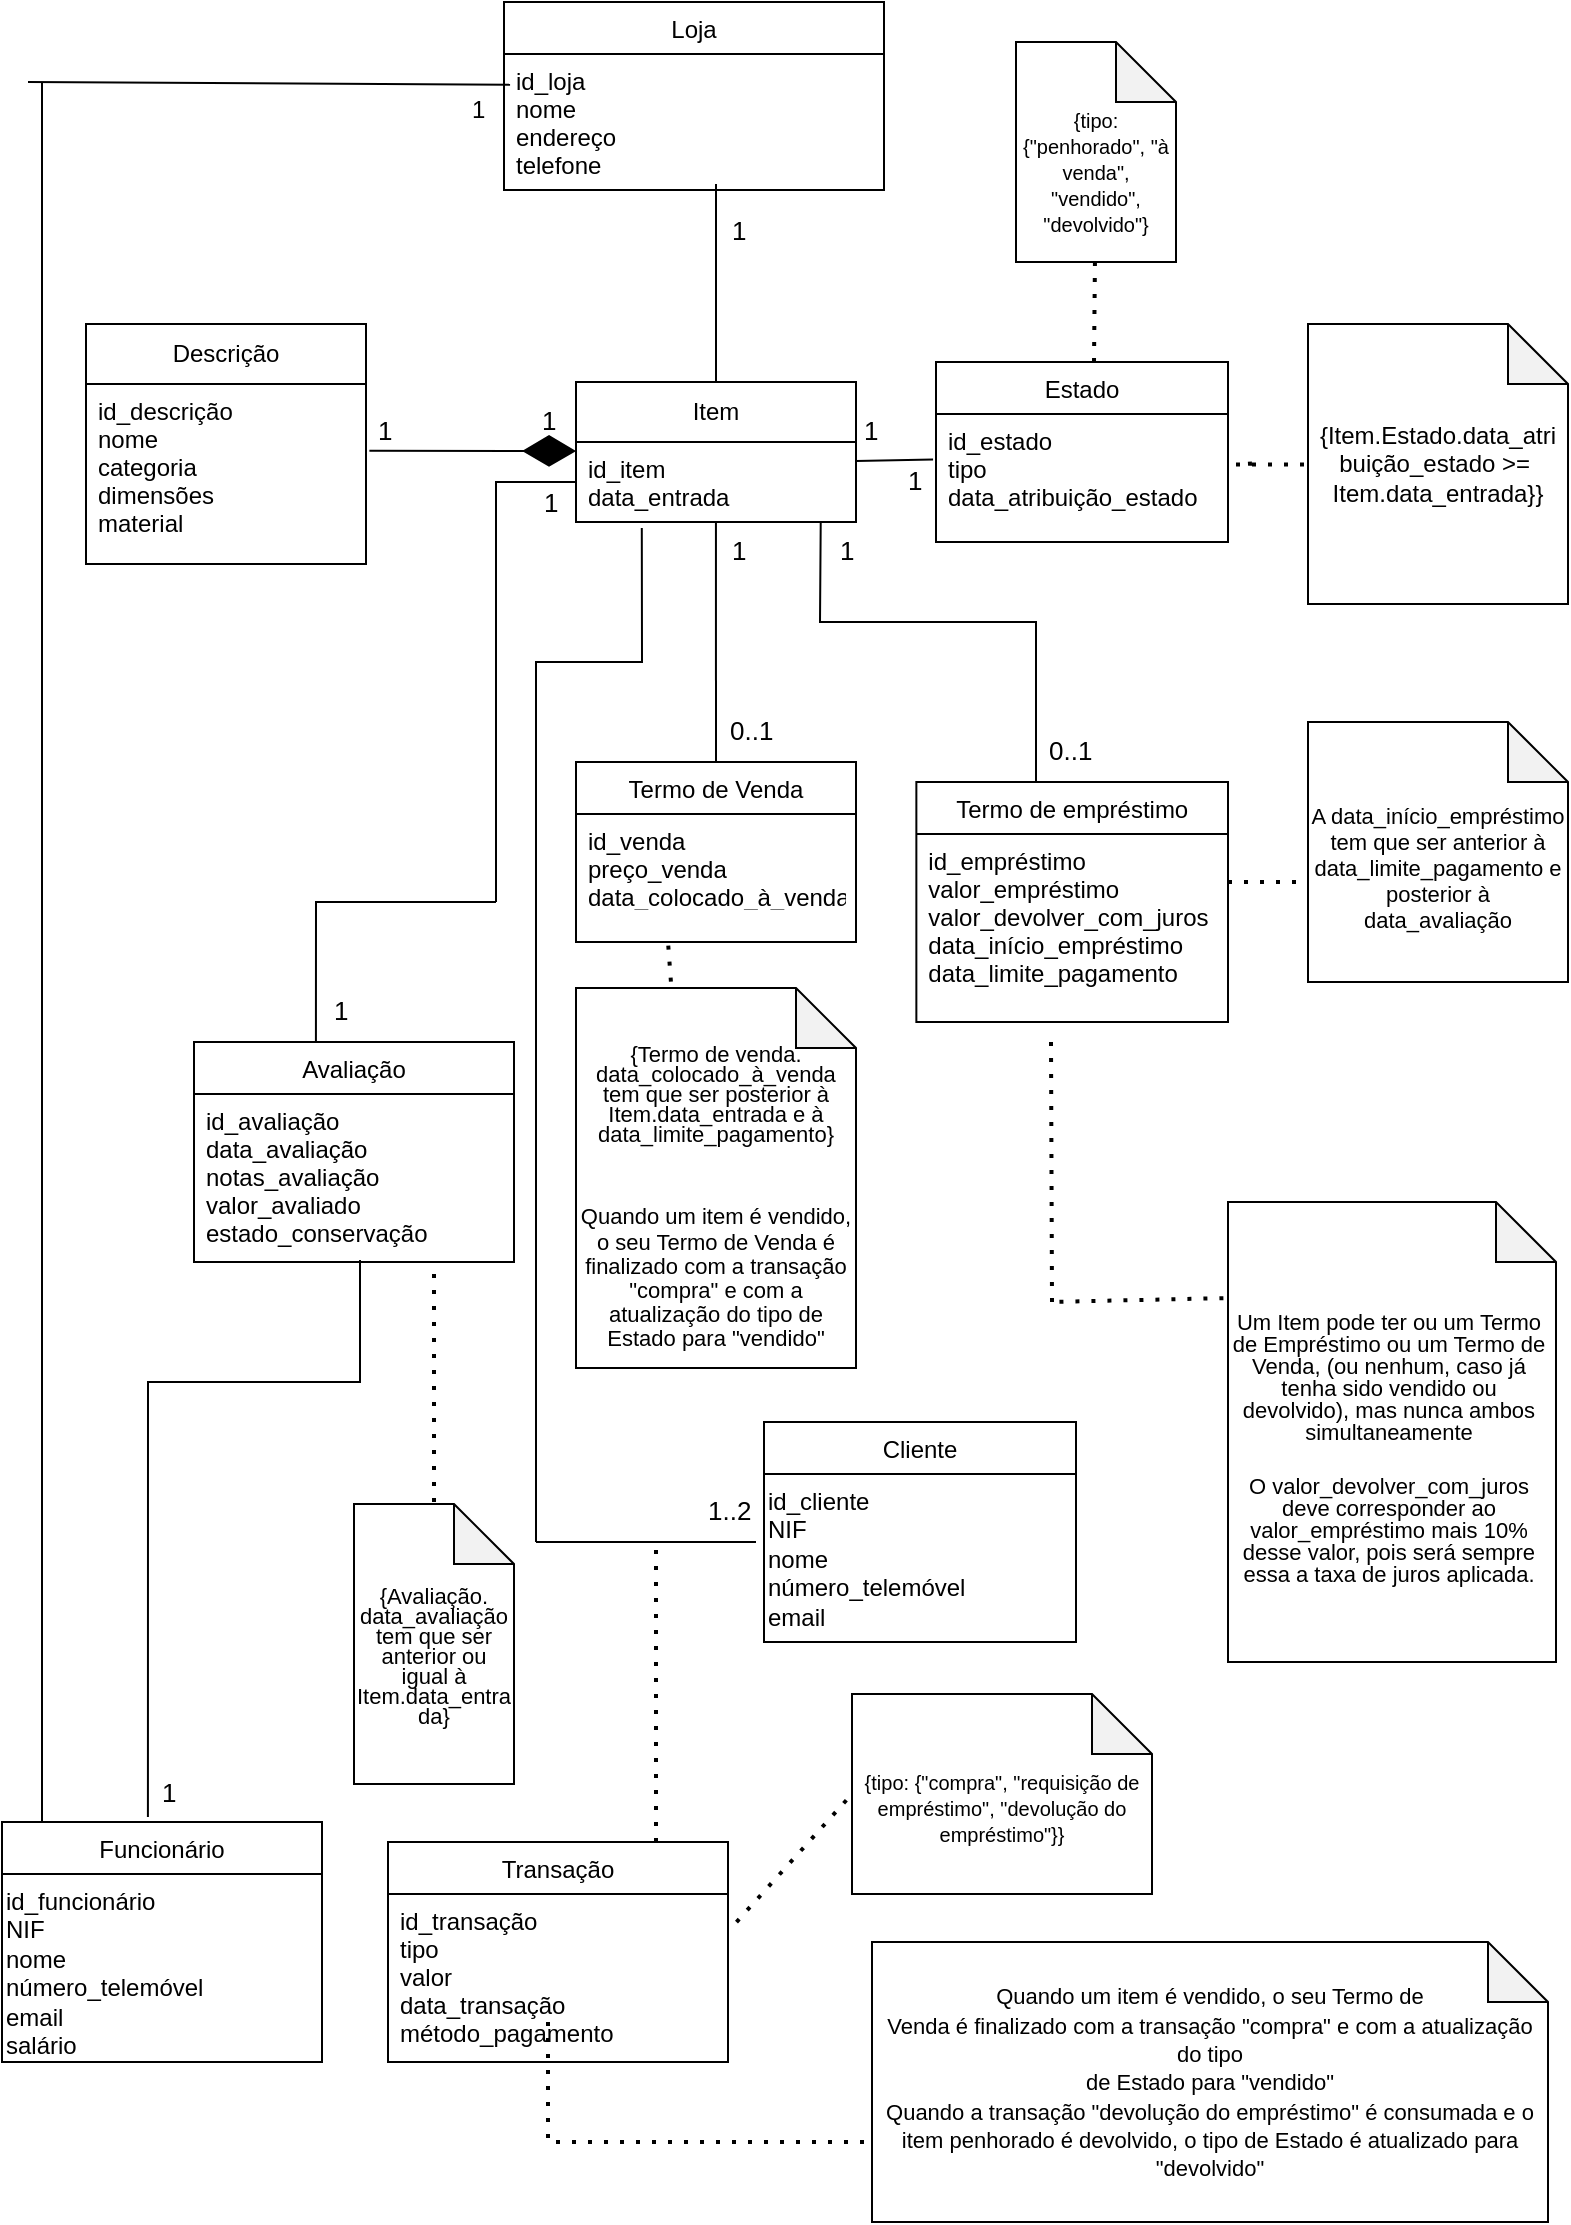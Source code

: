 <mxfile version="24.8.0">
  <diagram id="C5RBs43oDa-KdzZeNtuy" name="Page-1">
    <mxGraphModel dx="1819" dy="1060" grid="1" gridSize="10" guides="1" tooltips="1" connect="1" arrows="1" fold="1" page="1" pageScale="1" pageWidth="827" pageHeight="1169" math="0" shadow="0">
      <root>
        <mxCell id="WIyWlLk6GJQsqaUBKTNV-0" />
        <mxCell id="WIyWlLk6GJQsqaUBKTNV-1" parent="WIyWlLk6GJQsqaUBKTNV-0" />
        <mxCell id="BK3RTOM4ylX85SdspDBA-17" value="&lt;div style=&quot;font-size: 11px; margin-top: 16px;&quot;&gt;&lt;font style=&quot;font-size: 11px;&quot;&gt;A data_início_empréstimo tem que ser anterior à data_limite_pagamento e posterior à data_avaliação&lt;br&gt;&lt;/font&gt;&lt;/div&gt;" style="shape=note;whiteSpace=wrap;html=1;backgroundOutline=1;darkOpacity=0.05;container=0;" parent="WIyWlLk6GJQsqaUBKTNV-1" vertex="1">
          <mxGeometry x="680" y="400" width="130" height="130" as="geometry" />
        </mxCell>
        <mxCell id="ibe0FgVLeVuCVKN4VXd9-33" value="Funcionário" style="swimlane;fontStyle=0;align=center;verticalAlign=top;childLayout=stackLayout;horizontal=1;startSize=26;horizontalStack=0;resizeParent=1;resizeLast=0;collapsible=1;marginBottom=0;rounded=0;shadow=0;strokeWidth=1;container=0;" parent="WIyWlLk6GJQsqaUBKTNV-1" vertex="1">
          <mxGeometry x="27" y="950" width="160" height="120" as="geometry">
            <mxRectangle x="340" y="380" width="170" height="26" as="alternateBounds" />
          </mxGeometry>
        </mxCell>
        <mxCell id="ibe0FgVLeVuCVKN4VXd9-36" value="&lt;div&gt;id_funcionário&lt;/div&gt;&lt;div&gt;NIF&lt;br&gt;&lt;/div&gt;&lt;div&gt;nome&lt;/div&gt;&lt;div&gt;número_telemóvel&lt;/div&gt;&lt;div&gt;email&lt;/div&gt;&lt;div&gt;salário&lt;/div&gt;" style="text;whiteSpace=wrap;html=1;" parent="ibe0FgVLeVuCVKN4VXd9-33" vertex="1">
          <mxGeometry y="26" width="160" height="78" as="geometry" />
        </mxCell>
        <mxCell id="zkfFHV4jXpPFQw0GAbJ--0" value="Loja" style="swimlane;fontStyle=0;align=center;verticalAlign=top;childLayout=stackLayout;horizontal=1;startSize=26;horizontalStack=0;resizeParent=1;resizeLast=0;collapsible=1;marginBottom=0;rounded=0;shadow=0;strokeWidth=1;container=0;" parent="WIyWlLk6GJQsqaUBKTNV-1" vertex="1">
          <mxGeometry x="278" y="40" width="190" height="94" as="geometry">
            <mxRectangle x="230" y="140" width="160" height="26" as="alternateBounds" />
          </mxGeometry>
        </mxCell>
        <mxCell id="ibe0FgVLeVuCVKN4VXd9-4" value="id_loja&#xa;nome&#xa;endereço&#xa;telefone&#xa;" style="text;align=left;verticalAlign=top;spacingLeft=4;spacingRight=4;overflow=hidden;rotatable=0;points=[[0,0.5],[1,0.5]];portConstraint=eastwest;container=0;" parent="zkfFHV4jXpPFQw0GAbJ--0" vertex="1">
          <mxGeometry y="26" width="190" height="64" as="geometry" />
        </mxCell>
        <mxCell id="zkfFHV4jXpPFQw0GAbJ--13" value="Estado" style="swimlane;fontStyle=0;align=center;verticalAlign=top;childLayout=stackLayout;horizontal=1;startSize=26;horizontalStack=0;resizeParent=1;resizeLast=0;collapsible=1;marginBottom=0;rounded=0;shadow=0;strokeWidth=1;container=0;" parent="WIyWlLk6GJQsqaUBKTNV-1" vertex="1">
          <mxGeometry x="494" y="220" width="146" height="90" as="geometry">
            <mxRectangle x="340" y="380" width="170" height="26" as="alternateBounds" />
          </mxGeometry>
        </mxCell>
        <mxCell id="ibe0FgVLeVuCVKN4VXd9-6" value="id_estado&#xa;tipo&#xa;data_atribuição_estado" style="text;align=left;verticalAlign=top;spacingLeft=4;spacingRight=4;overflow=hidden;rotatable=0;points=[[0,0.5],[1,0.5]];portConstraint=eastwest;fontStyle=0;container=0;" parent="zkfFHV4jXpPFQw0GAbJ--13" vertex="1">
          <mxGeometry y="26" width="146" height="64" as="geometry" />
        </mxCell>
        <mxCell id="87SshtayELK0KyAv6o-h-5" value="Item" style="swimlane;fontStyle=0;childLayout=stackLayout;horizontal=1;startSize=30;horizontalStack=0;resizeParent=1;resizeParentMax=0;resizeLast=0;collapsible=1;marginBottom=0;whiteSpace=wrap;html=1;container=0;" parent="WIyWlLk6GJQsqaUBKTNV-1" vertex="1">
          <mxGeometry x="314" y="230" width="140" height="70" as="geometry" />
        </mxCell>
        <mxCell id="87SshtayELK0KyAv6o-h-20" value="Avaliação" style="swimlane;fontStyle=0;align=center;verticalAlign=top;childLayout=stackLayout;horizontal=1;startSize=26;horizontalStack=0;resizeParent=1;resizeLast=0;collapsible=1;marginBottom=0;rounded=0;shadow=0;strokeWidth=1;container=0;" parent="WIyWlLk6GJQsqaUBKTNV-1" vertex="1">
          <mxGeometry x="123" y="560" width="160" height="110" as="geometry">
            <mxRectangle x="340" y="380" width="170" height="26" as="alternateBounds" />
          </mxGeometry>
        </mxCell>
        <mxCell id="87SshtayELK0KyAv6o-h-29" value="Termo de empréstimo" style="swimlane;fontStyle=0;align=center;verticalAlign=top;childLayout=stackLayout;horizontal=1;startSize=26;horizontalStack=0;resizeParent=1;resizeLast=0;collapsible=1;marginBottom=0;rounded=0;shadow=0;strokeWidth=1;container=0;" parent="WIyWlLk6GJQsqaUBKTNV-1" vertex="1">
          <mxGeometry x="484.18" y="430" width="155.82" height="120" as="geometry">
            <mxRectangle x="340" y="380" width="170" height="26" as="alternateBounds" />
          </mxGeometry>
        </mxCell>
        <mxCell id="ibe0FgVLeVuCVKN4VXd9-19" value="id_empréstimo&#xa;valor_empréstimo&#xa;valor_devolver_com_juros&#xa;data_início_empréstimo&#xa;data_limite_pagamento&#xa;" style="text;align=left;verticalAlign=top;spacingLeft=4;spacingRight=4;overflow=hidden;rotatable=0;points=[[0,0.5],[1,0.5]];portConstraint=eastwest;fontStyle=0;aspect=fixed;container=0;" parent="87SshtayELK0KyAv6o-h-29" vertex="1">
          <mxGeometry y="26" width="155.82" height="94" as="geometry" />
        </mxCell>
        <mxCell id="87SshtayELK0KyAv6o-h-36" value="Cliente" style="swimlane;fontStyle=0;align=center;verticalAlign=top;childLayout=stackLayout;horizontal=1;startSize=26;horizontalStack=0;resizeParent=1;resizeLast=0;collapsible=1;marginBottom=0;rounded=0;shadow=0;strokeWidth=1;container=0;" parent="WIyWlLk6GJQsqaUBKTNV-1" vertex="1">
          <mxGeometry x="408" y="750" width="156" height="110" as="geometry">
            <mxRectangle x="340" y="380" width="170" height="26" as="alternateBounds" />
          </mxGeometry>
        </mxCell>
        <mxCell id="ibe0FgVLeVuCVKN4VXd9-24" value="&lt;div align=&quot;justify&quot; style=&quot;line-height: 120%;&quot;&gt;&lt;font style=&quot;font-size: 12px;&quot;&gt;id_cliente&lt;br&gt;&lt;/font&gt;&lt;/div&gt;&lt;div align=&quot;justify&quot; style=&quot;line-height: 120%;&quot;&gt;&lt;font style=&quot;font-size: 12px;&quot;&gt;NIF&lt;br&gt;&lt;/font&gt;&lt;/div&gt;&lt;div style=&quot;line-height: 120%;&quot; align=&quot;justify&quot;&gt;&lt;font style=&quot;font-size: 12px;&quot;&gt;nome&lt;/font&gt;&lt;/div&gt;&lt;div style=&quot;line-height: 120%;&quot; align=&quot;justify&quot;&gt;&lt;font style=&quot;font-size: 12px;&quot;&gt;número_telemóvel&lt;/font&gt;&lt;/div&gt;&lt;div style=&quot;line-height: 120%;&quot; align=&quot;justify&quot;&gt;&lt;font style=&quot;font-size: 12px;&quot;&gt;email&lt;/font&gt;&lt;/div&gt;" style="text;whiteSpace=wrap;html=1;container=0;" parent="87SshtayELK0KyAv6o-h-36" vertex="1">
          <mxGeometry y="26" width="156" height="74" as="geometry" />
        </mxCell>
        <mxCell id="87SshtayELK0KyAv6o-h-39" value="Transação" style="swimlane;fontStyle=0;align=center;verticalAlign=top;childLayout=stackLayout;horizontal=1;startSize=26;horizontalStack=0;resizeParent=1;resizeLast=0;collapsible=1;marginBottom=0;rounded=0;shadow=0;strokeWidth=1;container=0;" parent="WIyWlLk6GJQsqaUBKTNV-1" vertex="1">
          <mxGeometry x="220" y="960" width="170" height="110" as="geometry">
            <mxRectangle x="340" y="380" width="170" height="26" as="alternateBounds" />
          </mxGeometry>
        </mxCell>
        <mxCell id="ibe0FgVLeVuCVKN4VXd9-22" value="id_transação&#xa;tipo&#xa;valor&#xa;data_transação&#xa;método_pagamento&#xa;" style="text;align=left;verticalAlign=top;spacingLeft=4;spacingRight=4;overflow=hidden;rotatable=0;points=[[0,0.5],[1,0.5]];portConstraint=eastwest;fontStyle=0;container=0;" parent="87SshtayELK0KyAv6o-h-39" vertex="1">
          <mxGeometry y="26" width="170" height="84" as="geometry" />
        </mxCell>
        <mxCell id="87SshtayELK0KyAv6o-h-41" value="Descrição" style="swimlane;fontStyle=0;childLayout=stackLayout;horizontal=1;startSize=30;horizontalStack=0;resizeParent=1;resizeParentMax=0;resizeLast=0;collapsible=1;marginBottom=0;whiteSpace=wrap;html=1;container=0;" parent="WIyWlLk6GJQsqaUBKTNV-1" vertex="1">
          <mxGeometry x="69" y="201" width="140" height="120" as="geometry" />
        </mxCell>
        <mxCell id="ibe0FgVLeVuCVKN4VXd9-42" value="id_descrição&#xa;nome&#xa;categoria&#xa;dimensões&#xa;material&#xa;" style="text;align=left;verticalAlign=top;spacingLeft=4;spacingRight=4;overflow=hidden;rotatable=0;points=[[0,0.5],[1,0.5]];portConstraint=eastwest;fontStyle=0;container=0;" parent="87SshtayELK0KyAv6o-h-41" vertex="1">
          <mxGeometry y="30" width="140" height="90" as="geometry" />
        </mxCell>
        <mxCell id="87SshtayELK0KyAv6o-h-27" value="Termo de Venda" style="swimlane;fontStyle=0;align=center;verticalAlign=top;childLayout=stackLayout;horizontal=1;startSize=26;horizontalStack=0;resizeParent=1;resizeLast=0;collapsible=1;marginBottom=0;rounded=0;shadow=0;strokeWidth=1;container=0;" parent="WIyWlLk6GJQsqaUBKTNV-1" vertex="1">
          <mxGeometry x="314" y="420" width="140" height="90" as="geometry">
            <mxRectangle x="340" y="380" width="170" height="26" as="alternateBounds" />
          </mxGeometry>
        </mxCell>
        <mxCell id="ibe0FgVLeVuCVKN4VXd9-15" value="id_venda&#xa;preço_venda&#xa;data_colocado_à_venda&#xa;" style="text;align=left;verticalAlign=top;spacingLeft=4;spacingRight=4;overflow=hidden;rotatable=0;points=[[0,0.5],[1,0.5]];portConstraint=eastwest;fontStyle=0;container=0;" parent="87SshtayELK0KyAv6o-h-27" vertex="1">
          <mxGeometry y="26" width="140" height="44" as="geometry" />
        </mxCell>
        <mxCell id="ibe0FgVLeVuCVKN4VXd9-29" value="" style="endArrow=none;html=1;rounded=0;entryX=0.663;entryY=0.984;entryDx=0;entryDy=0;entryPerimeter=0;exitX=0.5;exitY=0;exitDx=0;exitDy=0;" parent="WIyWlLk6GJQsqaUBKTNV-1" source="87SshtayELK0KyAv6o-h-27" edge="1">
          <mxGeometry width="50" height="50" relative="1" as="geometry">
            <mxPoint x="383.47" y="410" as="sourcePoint" />
            <mxPoint x="383.96" y="299.996" as="targetPoint" />
          </mxGeometry>
        </mxCell>
        <mxCell id="ibe0FgVLeVuCVKN4VXd9-31" value="" style="endArrow=none;html=1;rounded=0;exitX=0.381;exitY=0;exitDx=0;exitDy=0;exitPerimeter=0;" parent="WIyWlLk6GJQsqaUBKTNV-1" source="87SshtayELK0KyAv6o-h-20" edge="1">
          <mxGeometry width="50" height="50" relative="1" as="geometry">
            <mxPoint x="154" y="510" as="sourcePoint" />
            <mxPoint x="274" y="490" as="targetPoint" />
            <Array as="points">
              <mxPoint x="184" y="490" />
            </Array>
          </mxGeometry>
        </mxCell>
        <mxCell id="ibe0FgVLeVuCVKN4VXd9-32" value="" style="endArrow=none;html=1;rounded=0;" parent="WIyWlLk6GJQsqaUBKTNV-1" edge="1">
          <mxGeometry width="50" height="50" relative="1" as="geometry">
            <mxPoint x="404" y="810" as="sourcePoint" />
            <mxPoint x="294" y="810" as="targetPoint" />
            <Array as="points" />
          </mxGeometry>
        </mxCell>
        <mxCell id="kfRFtVWWlGpXpjC6ZaTj-0" value="" style="endArrow=none;html=1;rounded=0;entryX=0.235;entryY=1.075;entryDx=0;entryDy=0;entryPerimeter=0;" parent="WIyWlLk6GJQsqaUBKTNV-1" target="ibe0FgVLeVuCVKN4VXd9-11" edge="1">
          <mxGeometry width="50" height="50" relative="1" as="geometry">
            <mxPoint x="294" y="810" as="sourcePoint" />
            <mxPoint x="354" y="370" as="targetPoint" />
            <Array as="points">
              <mxPoint x="294" y="370" />
              <mxPoint x="347" y="370" />
            </Array>
          </mxGeometry>
        </mxCell>
        <mxCell id="kfRFtVWWlGpXpjC6ZaTj-4" value="" style="endArrow=none;html=1;rounded=0;exitX=0.456;exitY=-0.021;exitDx=0;exitDy=0;exitPerimeter=0;" parent="WIyWlLk6GJQsqaUBKTNV-1" source="ibe0FgVLeVuCVKN4VXd9-33" edge="1">
          <mxGeometry width="50" height="50" relative="1" as="geometry">
            <mxPoint x="424" y="690" as="sourcePoint" />
            <mxPoint x="206" y="669" as="targetPoint" />
            <Array as="points">
              <mxPoint x="100" y="730" />
              <mxPoint x="184" y="730" />
              <mxPoint x="206" y="730" />
            </Array>
          </mxGeometry>
        </mxCell>
        <mxCell id="BK3RTOM4ylX85SdspDBA-0" value="" style="endArrow=none;html=1;rounded=0;exitX=0.125;exitY=0;exitDx=0;exitDy=0;exitPerimeter=0;" parent="WIyWlLk6GJQsqaUBKTNV-1" source="ibe0FgVLeVuCVKN4VXd9-33" edge="1">
          <mxGeometry width="50" height="50" relative="1" as="geometry">
            <mxPoint x="34" y="750" as="sourcePoint" />
            <mxPoint x="47" y="80" as="targetPoint" />
          </mxGeometry>
        </mxCell>
        <mxCell id="BK3RTOM4ylX85SdspDBA-16" value="" style="endArrow=none;html=1;rounded=0;entryX=0.016;entryY=0.24;entryDx=0;entryDy=0;entryPerimeter=0;" parent="WIyWlLk6GJQsqaUBKTNV-1" edge="1" target="ibe0FgVLeVuCVKN4VXd9-4">
          <mxGeometry width="50" height="50" relative="1" as="geometry">
            <mxPoint x="40" y="80" as="sourcePoint" />
            <mxPoint x="268" y="80" as="targetPoint" />
          </mxGeometry>
        </mxCell>
        <mxCell id="BK3RTOM4ylX85SdspDBA-22" value="" style="endArrow=none;dashed=1;html=1;dashPattern=1 3;strokeWidth=2;rounded=0;" parent="WIyWlLk6GJQsqaUBKTNV-1" edge="1">
          <mxGeometry width="50" height="50" relative="1" as="geometry">
            <mxPoint x="674" y="480" as="sourcePoint" />
            <mxPoint x="634" y="480" as="targetPoint" />
            <Array as="points">
              <mxPoint x="640" y="480" />
            </Array>
          </mxGeometry>
        </mxCell>
        <mxCell id="BK3RTOM4ylX85SdspDBA-24" value="&lt;div style=&quot;padding-right: 3px; margin-bottom: 0px; margin-top: 16px; font-size: 11px; line-height: 100%;&quot; align=&quot;center&quot;&gt;&lt;font style=&quot;font-size: 11px;&quot;&gt;Um Item pode ter ou um Termo de Empréstimo ou um Termo de Venda, (ou nenhum, caso já tenha sido vendido ou devolvido), mas nunca ambos simultaneamente&lt;/font&gt;&lt;/div&gt;&lt;div style=&quot;padding-right: 3px; margin-bottom: 0px; margin-top: 16px; font-size: 11px; line-height: 100%;&quot; align=&quot;center&quot;&gt;&lt;font style=&quot;font-size: 11px;&quot;&gt;O valor_devolver_com_juros deve corresponder ao valor_empréstimo mais 10% desse valor, pois será sempre essa a taxa de juros aplicada.&lt;/font&gt;&lt;/div&gt;" style="shape=note;whiteSpace=wrap;html=1;backgroundOutline=1;darkOpacity=0.05;align=center;container=0;" parent="WIyWlLk6GJQsqaUBKTNV-1" vertex="1">
          <mxGeometry x="640" y="640" width="164" height="230" as="geometry" />
        </mxCell>
        <mxCell id="BK3RTOM4ylX85SdspDBA-26" value="&lt;p style=&quot;line-height: 110%; margin-top: 30px; padding-right: 0px;&quot;&gt;&lt;font style=&quot;font-size: 10px;&quot;&gt;{tipo: {&quot;compra&quot;, &quot;requisição de empréstimo&quot;, &quot;devolução do empréstimo&quot;}}&lt;/font&gt;&lt;/p&gt;" style="shape=note;whiteSpace=wrap;html=1;backgroundOutline=1;darkOpacity=0.05;spacingBottom=4;labelBorderColor=none;container=0;" parent="WIyWlLk6GJQsqaUBKTNV-1" vertex="1">
          <mxGeometry x="452" y="886" width="150" height="100" as="geometry" />
        </mxCell>
        <mxCell id="BK3RTOM4ylX85SdspDBA-27" value="" style="endArrow=none;dashed=1;html=1;dashPattern=1 3;strokeWidth=2;rounded=0;" parent="WIyWlLk6GJQsqaUBKTNV-1" target="BK3RTOM4ylX85SdspDBA-28" edge="1">
          <mxGeometry width="50" height="50" relative="1" as="geometry">
            <mxPoint x="573" y="220" as="sourcePoint" />
            <mxPoint x="573" y="300" as="targetPoint" />
          </mxGeometry>
        </mxCell>
        <mxCell id="BK3RTOM4ylX85SdspDBA-28" value="&lt;div style=&quot;font-size: 11px; margin-top: 20px;&quot;&gt;&lt;font style=&quot;font-size: 10px;&quot;&gt;{tipo: {&quot;penhorado&quot;, &quot;à venda&quot;, &quot;vendido&quot;, &quot;devolvido&quot;}&lt;/font&gt;&lt;/div&gt;" style="shape=note;whiteSpace=wrap;html=1;backgroundOutline=1;darkOpacity=0.05;container=0;" parent="WIyWlLk6GJQsqaUBKTNV-1" vertex="1">
          <mxGeometry x="534" y="60" width="80" height="110" as="geometry" />
        </mxCell>
        <mxCell id="BK3RTOM4ylX85SdspDBA-30" value="&lt;p style=&quot;line-height: 90%; margin-top: 30px; font-size: 11px;&quot;&gt;&lt;font style=&quot;font-size: 11px;&quot;&gt;{Termo de venda. data_colocado_à_venda tem que ser posterior à Item.data_entrada e à data_limite_pagamento} &lt;br&gt;&lt;/font&gt;&lt;/p&gt;&lt;p style=&quot;line-height: 110%; margin-top: 30px; font-size: 11px;&quot;&gt;&lt;font style=&quot;font-size: 11px;&quot;&gt;Quando um item é vendido, o seu Termo de Venda é finalizado com a transação &quot;compra&quot; e com a atualização do tipo de Estado para &quot;vendido&quot;&lt;br&gt;&lt;/font&gt;&lt;/p&gt;" style="shape=note;whiteSpace=wrap;html=1;backgroundOutline=1;darkOpacity=0.05;container=0;" parent="WIyWlLk6GJQsqaUBKTNV-1" vertex="1">
          <mxGeometry x="314" y="533" width="140" height="190" as="geometry" />
        </mxCell>
        <mxCell id="BK3RTOM4ylX85SdspDBA-33" value="&lt;div&gt;{Item.Estado.data_atri&lt;/div&gt;&lt;div&gt;buição_estado &amp;gt;=&amp;nbsp;&lt;/div&gt;&lt;div&gt;Item.data_entrada}}&lt;/div&gt;" style="shape=note;whiteSpace=wrap;html=1;backgroundOutline=1;darkOpacity=0.05;container=0;" parent="WIyWlLk6GJQsqaUBKTNV-1" vertex="1">
          <mxGeometry x="680" y="201" width="130" height="140" as="geometry" />
        </mxCell>
        <mxCell id="BK3RTOM4ylX85SdspDBA-34" value="" style="endArrow=none;dashed=1;html=1;dashPattern=1 3;strokeWidth=2;rounded=0;entryX=0.75;entryY=1;entryDx=0;entryDy=0;" parent="WIyWlLk6GJQsqaUBKTNV-1" target="87SshtayELK0KyAv6o-h-20" edge="1">
          <mxGeometry width="50" height="50" relative="1" as="geometry">
            <mxPoint x="243" y="790" as="sourcePoint" />
            <mxPoint x="314" y="690" as="targetPoint" />
          </mxGeometry>
        </mxCell>
        <mxCell id="BK3RTOM4ylX85SdspDBA-35" value="&lt;p style=&quot;line-height: 110%;&quot;&gt;&lt;/p&gt;&lt;div style=&quot;margin-top: 25px; font-size: 11px; line-height: 90%;&quot;&gt;&lt;font style=&quot;font-size: 11px;&quot;&gt;{Avaliação. data_avaliação tem que ser anterior ou igual à&lt;br&gt;&lt;/font&gt;&lt;/div&gt;&lt;div style=&quot;font-size: 11px; line-height: 90%;&quot;&gt;&lt;font style=&quot;font-size: 11px;&quot;&gt;Item.data_entra&lt;/font&gt;&lt;/div&gt;&lt;div style=&quot;font-size: 11px; line-height: 90%;&quot;&gt;&lt;font style=&quot;font-size: 11px;&quot;&gt;da}&lt;/font&gt;&lt;/div&gt;&lt;p&gt;&lt;/p&gt;" style="shape=note;whiteSpace=wrap;html=1;backgroundOutline=1;darkOpacity=0.05;container=0;" parent="WIyWlLk6GJQsqaUBKTNV-1" vertex="1">
          <mxGeometry x="203" y="791" width="80" height="140" as="geometry" />
        </mxCell>
        <mxCell id="BK3RTOM4ylX85SdspDBA-40" value="" style="endArrow=none;html=1;rounded=0;exitX=1;exitY=0.5;exitDx=0;exitDy=0;entryX=-0.01;entryY=0.356;entryDx=0;entryDy=0;entryPerimeter=0;" parent="WIyWlLk6GJQsqaUBKTNV-1" target="ibe0FgVLeVuCVKN4VXd9-6" edge="1">
          <mxGeometry width="50" height="50" relative="1" as="geometry">
            <mxPoint x="454" y="269.5" as="sourcePoint" />
            <mxPoint x="480" y="280" as="targetPoint" />
          </mxGeometry>
        </mxCell>
        <mxCell id="BK3RTOM4ylX85SdspDBA-41" value="" style="endArrow=none;html=1;rounded=0;entryX=0.874;entryY=0.996;entryDx=0;entryDy=0;entryPerimeter=0;" parent="WIyWlLk6GJQsqaUBKTNV-1" target="ibe0FgVLeVuCVKN4VXd9-11" edge="1">
          <mxGeometry width="50" height="50" relative="1" as="geometry">
            <mxPoint x="544" y="430" as="sourcePoint" />
            <mxPoint x="376" y="451" as="targetPoint" />
            <Array as="points">
              <mxPoint x="544" y="350" />
              <mxPoint x="436" y="350" />
            </Array>
          </mxGeometry>
        </mxCell>
        <mxCell id="BK3RTOM4ylX85SdspDBA-42" value="" style="endArrow=none;html=1;rounded=0;entryX=0;entryY=0.5;entryDx=0;entryDy=0;" parent="WIyWlLk6GJQsqaUBKTNV-1" target="ibe0FgVLeVuCVKN4VXd9-11" edge="1">
          <mxGeometry width="50" height="50" relative="1" as="geometry">
            <mxPoint x="274" y="490" as="sourcePoint" />
            <mxPoint x="254" y="280" as="targetPoint" />
            <Array as="points">
              <mxPoint x="274" y="280" />
            </Array>
          </mxGeometry>
        </mxCell>
        <mxCell id="ibe0FgVLeVuCVKN4VXd9-2" value="&#xa;" style="text;align=left;verticalAlign=top;spacingLeft=4;spacingRight=4;overflow=hidden;rotatable=0;points=[[0,0.5],[1,0.5]];portConstraint=eastwest;container=0;" parent="WIyWlLk6GJQsqaUBKTNV-1" vertex="1">
          <mxGeometry x="278" y="150" width="196" height="4" as="geometry" />
        </mxCell>
        <mxCell id="ibe0FgVLeVuCVKN4VXd9-11" value="id_item&#xa;data_entrada&#xa;" style="text;align=left;verticalAlign=top;spacingLeft=4;spacingRight=4;overflow=hidden;rotatable=0;points=[[0,0.5],[1,0.5]];portConstraint=eastwest;fontStyle=0;container=0;" parent="WIyWlLk6GJQsqaUBKTNV-1" vertex="1">
          <mxGeometry x="314" y="260" width="140" height="40" as="geometry" />
        </mxCell>
        <mxCell id="ibe0FgVLeVuCVKN4VXd9-14" value="id_avaliação&#xa;data_avaliação&#xa;notas_avaliação&#xa;valor_avaliado&#xa;estado_conservação&#xa;&#xa;" style="text;align=left;verticalAlign=top;spacingLeft=4;spacingRight=4;overflow=hidden;rotatable=0;points=[[0,0.5],[1,0.5]];portConstraint=eastwest;fontStyle=0;container=0;" parent="WIyWlLk6GJQsqaUBKTNV-1" vertex="1">
          <mxGeometry x="123" y="586" width="160" height="84" as="geometry" />
        </mxCell>
        <mxCell id="BK3RTOM4ylX85SdspDBA-48" value="" style="endArrow=none;dashed=1;html=1;dashPattern=1 3;strokeWidth=2;rounded=0;exitX=0.339;exitY=-0.017;exitDx=0;exitDy=0;exitPerimeter=0;" parent="WIyWlLk6GJQsqaUBKTNV-1" source="BK3RTOM4ylX85SdspDBA-30" edge="1">
          <mxGeometry width="50" height="50" relative="1" as="geometry">
            <mxPoint x="204" y="630" as="sourcePoint" />
            <mxPoint x="360" y="510" as="targetPoint" />
          </mxGeometry>
        </mxCell>
        <mxCell id="BK3RTOM4ylX85SdspDBA-52" value="" style="endArrow=none;dashed=1;html=1;dashPattern=1 3;strokeWidth=2;rounded=0;" parent="WIyWlLk6GJQsqaUBKTNV-1" edge="1">
          <mxGeometry width="50" height="50" relative="1" as="geometry">
            <mxPoint x="354" y="960" as="sourcePoint" />
            <mxPoint x="354" y="810" as="targetPoint" />
          </mxGeometry>
        </mxCell>
        <mxCell id="BK3RTOM4ylX85SdspDBA-53" value="" style="endArrow=none;dashed=1;html=1;dashPattern=1 3;strokeWidth=2;rounded=0;exitX=1.025;exitY=0.167;exitDx=0;exitDy=0;exitPerimeter=0;entryX=0;entryY=0.5;entryDx=0;entryDy=0;entryPerimeter=0;" parent="WIyWlLk6GJQsqaUBKTNV-1" edge="1" target="BK3RTOM4ylX85SdspDBA-26" source="ibe0FgVLeVuCVKN4VXd9-22">
          <mxGeometry width="50" height="50" relative="1" as="geometry">
            <mxPoint x="397.83" y="943.346" as="sourcePoint" />
            <mxPoint x="474.0" y="943.33" as="targetPoint" />
            <Array as="points" />
          </mxGeometry>
        </mxCell>
        <mxCell id="BK3RTOM4ylX85SdspDBA-57" value="" style="endArrow=none;html=1;rounded=0;" parent="WIyWlLk6GJQsqaUBKTNV-1" edge="1">
          <mxGeometry width="50" height="50" relative="1" as="geometry">
            <mxPoint x="384" y="230" as="sourcePoint" />
            <mxPoint x="384" y="131" as="targetPoint" />
          </mxGeometry>
        </mxCell>
        <mxCell id="BK3RTOM4ylX85SdspDBA-62" value="1" style="text;align=left;verticalAlign=top;spacingLeft=4;spacingRight=4;overflow=hidden;rotatable=0;points=[[0,0.5],[1,0.5]];portConstraint=eastwest;fontStyle=0;container=0;" parent="WIyWlLk6GJQsqaUBKTNV-1" vertex="1">
          <mxGeometry x="256" y="80" width="22" height="30" as="geometry" />
        </mxCell>
        <mxCell id="BK3RTOM4ylX85SdspDBA-63" value="1" style="text;align=left;verticalAlign=top;spacingLeft=4;spacingRight=4;overflow=hidden;rotatable=0;points=[[0,0.5],[1,0.5]];portConstraint=eastwest;fontStyle=0;container=0;fontSize=13;" parent="WIyWlLk6GJQsqaUBKTNV-1" vertex="1">
          <mxGeometry x="101" y="921" width="22" height="30" as="geometry" />
        </mxCell>
        <mxCell id="BK3RTOM4ylX85SdspDBA-64" value="1..2" style="text;align=left;verticalAlign=top;spacingLeft=4;spacingRight=4;overflow=hidden;rotatable=0;points=[[0,0.5],[1,0.5]];portConstraint=eastwest;fontStyle=0;container=0;fontSize=13;" parent="WIyWlLk6GJQsqaUBKTNV-1" vertex="1">
          <mxGeometry x="374" y="780" width="40" height="30" as="geometry" />
        </mxCell>
        <mxCell id="BK3RTOM4ylX85SdspDBA-65" value="1" style="text;align=left;verticalAlign=top;spacingLeft=4;spacingRight=4;overflow=hidden;rotatable=0;points=[[0,0.5],[1,0.5]];portConstraint=eastwest;fontStyle=0;container=0;fontSize=13;" parent="WIyWlLk6GJQsqaUBKTNV-1" vertex="1">
          <mxGeometry x="209" y="240" width="22" height="30" as="geometry" />
        </mxCell>
        <mxCell id="BK3RTOM4ylX85SdspDBA-67" value="1" style="text;align=left;verticalAlign=top;spacingLeft=4;spacingRight=4;overflow=hidden;rotatable=0;points=[[0,0.5],[1,0.5]];portConstraint=eastwest;fontStyle=0;container=0;fontSize=13;" parent="WIyWlLk6GJQsqaUBKTNV-1" vertex="1">
          <mxGeometry x="452" y="240" width="22" height="30" as="geometry" />
        </mxCell>
        <mxCell id="BK3RTOM4ylX85SdspDBA-68" value="1" style="text;align=left;verticalAlign=top;spacingLeft=4;spacingRight=4;overflow=hidden;rotatable=0;points=[[0,0.5],[1,0.5]];portConstraint=eastwest;fontStyle=0;container=0;fontSize=13;" parent="WIyWlLk6GJQsqaUBKTNV-1" vertex="1">
          <mxGeometry x="474" y="265" width="22" height="30" as="geometry" />
        </mxCell>
        <mxCell id="BK3RTOM4ylX85SdspDBA-69" value="1" style="text;align=left;verticalAlign=top;spacingLeft=4;spacingRight=4;overflow=hidden;rotatable=0;points=[[0,0.5],[1,0.5]];portConstraint=eastwest;fontStyle=0;container=0;fontSize=13;" parent="WIyWlLk6GJQsqaUBKTNV-1" vertex="1">
          <mxGeometry x="440" y="300" width="22" height="30" as="geometry" />
        </mxCell>
        <mxCell id="BK3RTOM4ylX85SdspDBA-71" value="1" style="text;align=left;verticalAlign=top;spacingLeft=4;spacingRight=4;overflow=hidden;rotatable=0;points=[[0,0.5],[1,0.5]];portConstraint=eastwest;fontStyle=0;container=0;fontSize=13;" parent="WIyWlLk6GJQsqaUBKTNV-1" vertex="1">
          <mxGeometry x="386" y="300" width="22" height="30" as="geometry" />
        </mxCell>
        <mxCell id="BK3RTOM4ylX85SdspDBA-73" value="1" style="text;align=left;verticalAlign=top;spacingLeft=4;spacingRight=4;overflow=hidden;rotatable=0;points=[[0,0.5],[1,0.5]];portConstraint=eastwest;fontStyle=0;container=0;fontSize=13;" parent="WIyWlLk6GJQsqaUBKTNV-1" vertex="1">
          <mxGeometry x="386" y="140" width="22" height="30" as="geometry" />
        </mxCell>
        <mxCell id="BK3RTOM4ylX85SdspDBA-74" value="1" style="text;align=left;verticalAlign=top;spacingLeft=4;spacingRight=4;overflow=hidden;rotatable=0;points=[[0,0.5],[1,0.5]];portConstraint=eastwest;fontStyle=0;container=0;fontSize=13;" parent="WIyWlLk6GJQsqaUBKTNV-1" vertex="1">
          <mxGeometry x="187" y="530" width="22" height="30" as="geometry" />
        </mxCell>
        <mxCell id="BK3RTOM4ylX85SdspDBA-75" value="1" style="text;align=left;verticalAlign=top;spacingLeft=4;spacingRight=4;overflow=hidden;rotatable=0;points=[[0,0.5],[1,0.5]];portConstraint=eastwest;fontStyle=0;container=0;fontSize=13;" parent="WIyWlLk6GJQsqaUBKTNV-1" vertex="1">
          <mxGeometry x="292" y="276" width="22" height="30" as="geometry" />
        </mxCell>
        <mxCell id="BK3RTOM4ylX85SdspDBA-83" value="" style="shape=image;html=1;verticalAlign=top;verticalLabelPosition=bottom;labelBackgroundColor=#ffffff;imageAspect=0;aspect=fixed;image=https://cdn1.iconfinder.com/data/icons/bootstrap/16/asterisk-128.png;strokeColor=default;align=center;fontFamily=Helvetica;fontSize=12;fontColor=default;fillColor=default;" parent="WIyWlLk6GJQsqaUBKTNV-1" vertex="1">
          <mxGeometry x="390" y="210" width="10" height="10" as="geometry" />
        </mxCell>
        <mxCell id="BK3RTOM4ylX85SdspDBA-85" value="" style="shape=image;html=1;verticalAlign=top;verticalLabelPosition=bottom;labelBackgroundColor=#ffffff;imageAspect=0;aspect=fixed;image=https://cdn1.iconfinder.com/data/icons/bootstrap/16/asterisk-128.png;strokeColor=default;align=center;fontFamily=Helvetica;fontSize=12;fontColor=default;fillColor=default;" parent="WIyWlLk6GJQsqaUBKTNV-1" vertex="1">
          <mxGeometry x="350" y="306" width="10" height="10" as="geometry" />
        </mxCell>
        <mxCell id="BK3RTOM4ylX85SdspDBA-88" value="" style="shape=image;html=1;verticalAlign=top;verticalLabelPosition=bottom;labelBackgroundColor=#ffffff;imageAspect=0;aspect=fixed;image=https://cdn1.iconfinder.com/data/icons/bootstrap/16/asterisk-128.png;strokeColor=default;align=center;fontFamily=Helvetica;fontSize=12;fontColor=default;fillColor=default;" parent="WIyWlLk6GJQsqaUBKTNV-1" vertex="1">
          <mxGeometry x="193" y="680" width="10" height="10" as="geometry" />
        </mxCell>
        <mxCell id="BK3RTOM4ylX85SdspDBA-90" value="" style="shape=image;html=1;verticalAlign=top;verticalLabelPosition=bottom;labelBackgroundColor=#ffffff;imageAspect=0;aspect=fixed;image=https://cdn1.iconfinder.com/data/icons/bootstrap/16/asterisk-128.png;strokeColor=default;align=center;fontFamily=Helvetica;fontSize=12;fontColor=default;fillColor=default;" parent="WIyWlLk6GJQsqaUBKTNV-1" vertex="1">
          <mxGeometry x="27" y="931" width="10" height="10" as="geometry" />
        </mxCell>
        <mxCell id="BK3RTOM4ylX85SdspDBA-91" value="0..1" style="text;align=left;verticalAlign=top;spacingLeft=4;spacingRight=4;overflow=hidden;rotatable=0;points=[[0,0.5],[1,0.5]];portConstraint=eastwest;fontStyle=0;container=0;fontSize=13;" parent="WIyWlLk6GJQsqaUBKTNV-1" vertex="1">
          <mxGeometry x="385" y="390" width="45" height="30" as="geometry" />
        </mxCell>
        <mxCell id="BK3RTOM4ylX85SdspDBA-92" value="0..1" style="text;align=left;verticalAlign=top;spacingLeft=4;spacingRight=4;overflow=hidden;rotatable=0;points=[[0,0.5],[1,0.5]];portConstraint=eastwest;fontStyle=0;container=0;fontSize=13;" parent="WIyWlLk6GJQsqaUBKTNV-1" vertex="1">
          <mxGeometry x="544.5" y="400" width="45" height="30" as="geometry" />
        </mxCell>
        <mxCell id="BK3RTOM4ylX85SdspDBA-96" value="" style="endArrow=diamondThin;endFill=1;endSize=24;html=1;rounded=0;fontFamily=Helvetica;fontSize=12;fontColor=default;labelBackgroundColor=#ffffff;exitX=1.012;exitY=0.371;exitDx=0;exitDy=0;exitPerimeter=0;" parent="WIyWlLk6GJQsqaUBKTNV-1" source="ibe0FgVLeVuCVKN4VXd9-42" edge="1">
          <mxGeometry width="160" relative="1" as="geometry">
            <mxPoint x="220" y="270" as="sourcePoint" />
            <mxPoint x="314" y="264.51" as="targetPoint" />
          </mxGeometry>
        </mxCell>
        <mxCell id="BK3RTOM4ylX85SdspDBA-98" value="1" style="text;align=left;verticalAlign=top;spacingLeft=4;spacingRight=4;overflow=hidden;rotatable=0;points=[[0,0.5],[1,0.5]];portConstraint=eastwest;fontStyle=0;container=0;fontSize=13;" parent="WIyWlLk6GJQsqaUBKTNV-1" vertex="1">
          <mxGeometry x="291" y="235" width="22" height="30" as="geometry" />
        </mxCell>
        <mxCell id="BK3RTOM4ylX85SdspDBA-100" value="" style="endArrow=none;dashed=1;html=1;dashPattern=1 3;strokeWidth=2;rounded=0;entryX=0.339;entryY=1.023;entryDx=0;entryDy=0;entryPerimeter=0;" parent="WIyWlLk6GJQsqaUBKTNV-1" edge="1">
          <mxGeometry width="50" height="50" relative="1" as="geometry">
            <mxPoint x="552" y="690" as="sourcePoint" />
            <mxPoint x="551.5" y="560" as="targetPoint" />
          </mxGeometry>
        </mxCell>
        <mxCell id="BK3RTOM4ylX85SdspDBA-103" value="" style="endArrow=none;dashed=1;html=1;dashPattern=1 3;strokeWidth=2;rounded=0;" parent="WIyWlLk6GJQsqaUBKTNV-1" edge="1">
          <mxGeometry width="50" height="50" relative="1" as="geometry">
            <mxPoint x="678" y="271.24" as="sourcePoint" />
            <mxPoint x="654" y="270.62" as="targetPoint" />
            <Array as="points">
              <mxPoint x="644" y="271.24" />
            </Array>
          </mxGeometry>
        </mxCell>
        <mxCell id="EEHO4iR5pOvNRub26I2Q-4" value="" style="endArrow=none;dashed=1;html=1;dashPattern=1 3;strokeWidth=2;rounded=0;" edge="1" parent="WIyWlLk6GJQsqaUBKTNV-1">
          <mxGeometry width="50" height="50" relative="1" as="geometry">
            <mxPoint x="300" y="1050" as="sourcePoint" />
            <mxPoint x="460" y="1110" as="targetPoint" />
            <Array as="points">
              <mxPoint x="300" y="1110" />
            </Array>
          </mxGeometry>
        </mxCell>
        <mxCell id="EEHO4iR5pOvNRub26I2Q-5" value="&lt;font style=&quot;font-size: 11px;&quot;&gt;Quando um item é vendido, o seu Termo de &lt;br&gt;Venda é finalizado com a transação &quot;compra&quot; e com a atualização do tipo &lt;br&gt;&lt;/font&gt;&lt;div&gt;&lt;font style=&quot;font-size: 11px;&quot;&gt;de Estado para &quot;vendido&quot;&lt;/font&gt;&lt;/div&gt;&lt;div&gt;&lt;font style=&quot;font-size: 11px;&quot;&gt;Quando a transação &quot;devolução do empréstimo&quot; é consumada e o item penhorado é devolvido, o tipo de Estado é atualizado para &quot;devolvido&quot;&lt;br&gt;&lt;/font&gt;&lt;/div&gt;" style="shape=note;whiteSpace=wrap;html=1;backgroundOutline=1;darkOpacity=0.05;" vertex="1" parent="WIyWlLk6GJQsqaUBKTNV-1">
          <mxGeometry x="462" y="1010" width="338" height="140" as="geometry" />
        </mxCell>
        <mxCell id="EEHO4iR5pOvNRub26I2Q-8" value="" style="endArrow=none;dashed=1;html=1;dashPattern=1 3;strokeWidth=2;rounded=0;exitX=-0.014;exitY=0.209;exitDx=0;exitDy=0;exitPerimeter=0;" edge="1" parent="WIyWlLk6GJQsqaUBKTNV-1" source="BK3RTOM4ylX85SdspDBA-24">
          <mxGeometry width="50" height="50" relative="1" as="geometry">
            <mxPoint x="684" y="490" as="sourcePoint" />
            <mxPoint x="550" y="690" as="targetPoint" />
            <Array as="points" />
          </mxGeometry>
        </mxCell>
      </root>
    </mxGraphModel>
  </diagram>
</mxfile>
